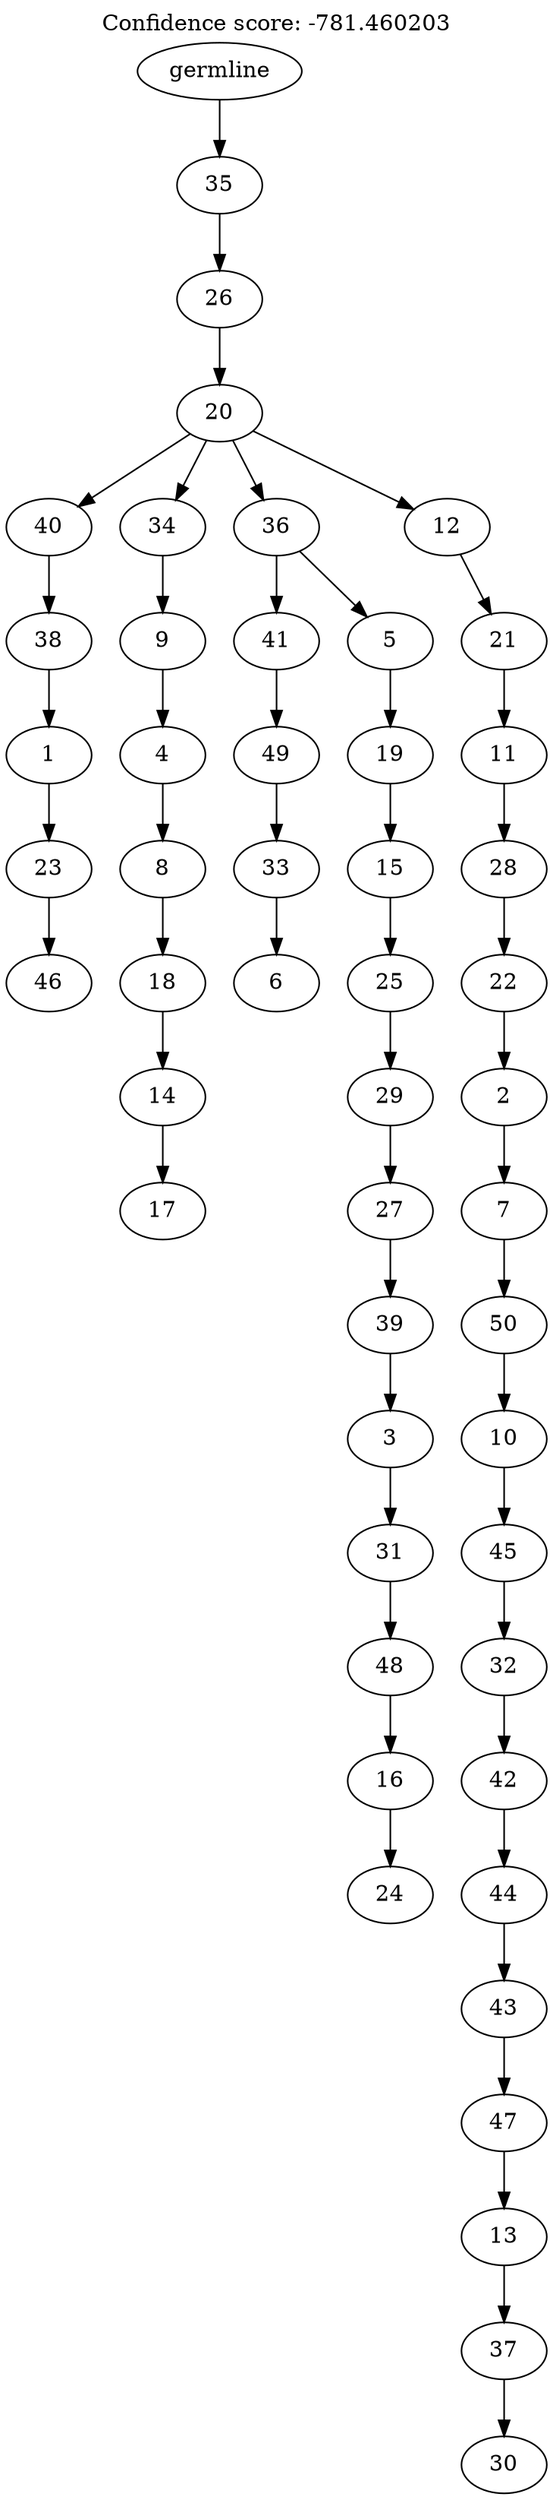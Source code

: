 digraph g {
	"49" -> "50";
	"50" [label="46"];
	"48" -> "49";
	"49" [label="23"];
	"47" -> "48";
	"48" [label="1"];
	"46" -> "47";
	"47" [label="38"];
	"44" -> "45";
	"45" [label="17"];
	"43" -> "44";
	"44" [label="14"];
	"42" -> "43";
	"43" [label="18"];
	"41" -> "42";
	"42" [label="8"];
	"40" -> "41";
	"41" [label="4"];
	"39" -> "40";
	"40" [label="9"];
	"37" -> "38";
	"38" [label="6"];
	"36" -> "37";
	"37" [label="33"];
	"35" -> "36";
	"36" [label="49"];
	"33" -> "34";
	"34" [label="24"];
	"32" -> "33";
	"33" [label="16"];
	"31" -> "32";
	"32" [label="48"];
	"30" -> "31";
	"31" [label="31"];
	"29" -> "30";
	"30" [label="3"];
	"28" -> "29";
	"29" [label="39"];
	"27" -> "28";
	"28" [label="27"];
	"26" -> "27";
	"27" [label="29"];
	"25" -> "26";
	"26" [label="25"];
	"24" -> "25";
	"25" [label="15"];
	"23" -> "24";
	"24" [label="19"];
	"22" -> "23";
	"23" [label="5"];
	"22" -> "35";
	"35" [label="41"];
	"20" -> "21";
	"21" [label="30"];
	"19" -> "20";
	"20" [label="37"];
	"18" -> "19";
	"19" [label="13"];
	"17" -> "18";
	"18" [label="47"];
	"16" -> "17";
	"17" [label="43"];
	"15" -> "16";
	"16" [label="44"];
	"14" -> "15";
	"15" [label="42"];
	"13" -> "14";
	"14" [label="32"];
	"12" -> "13";
	"13" [label="45"];
	"11" -> "12";
	"12" [label="10"];
	"10" -> "11";
	"11" [label="50"];
	"9" -> "10";
	"10" [label="7"];
	"8" -> "9";
	"9" [label="2"];
	"7" -> "8";
	"8" [label="22"];
	"6" -> "7";
	"7" [label="28"];
	"5" -> "6";
	"6" [label="11"];
	"4" -> "5";
	"5" [label="21"];
	"3" -> "4";
	"4" [label="12"];
	"3" -> "22";
	"22" [label="36"];
	"3" -> "39";
	"39" [label="34"];
	"3" -> "46";
	"46" [label="40"];
	"2" -> "3";
	"3" [label="20"];
	"1" -> "2";
	"2" [label="26"];
	"0" -> "1";
	"1" [label="35"];
	"0" [label="germline"];
	labelloc="t";
	label="Confidence score: -781.460203";
}
